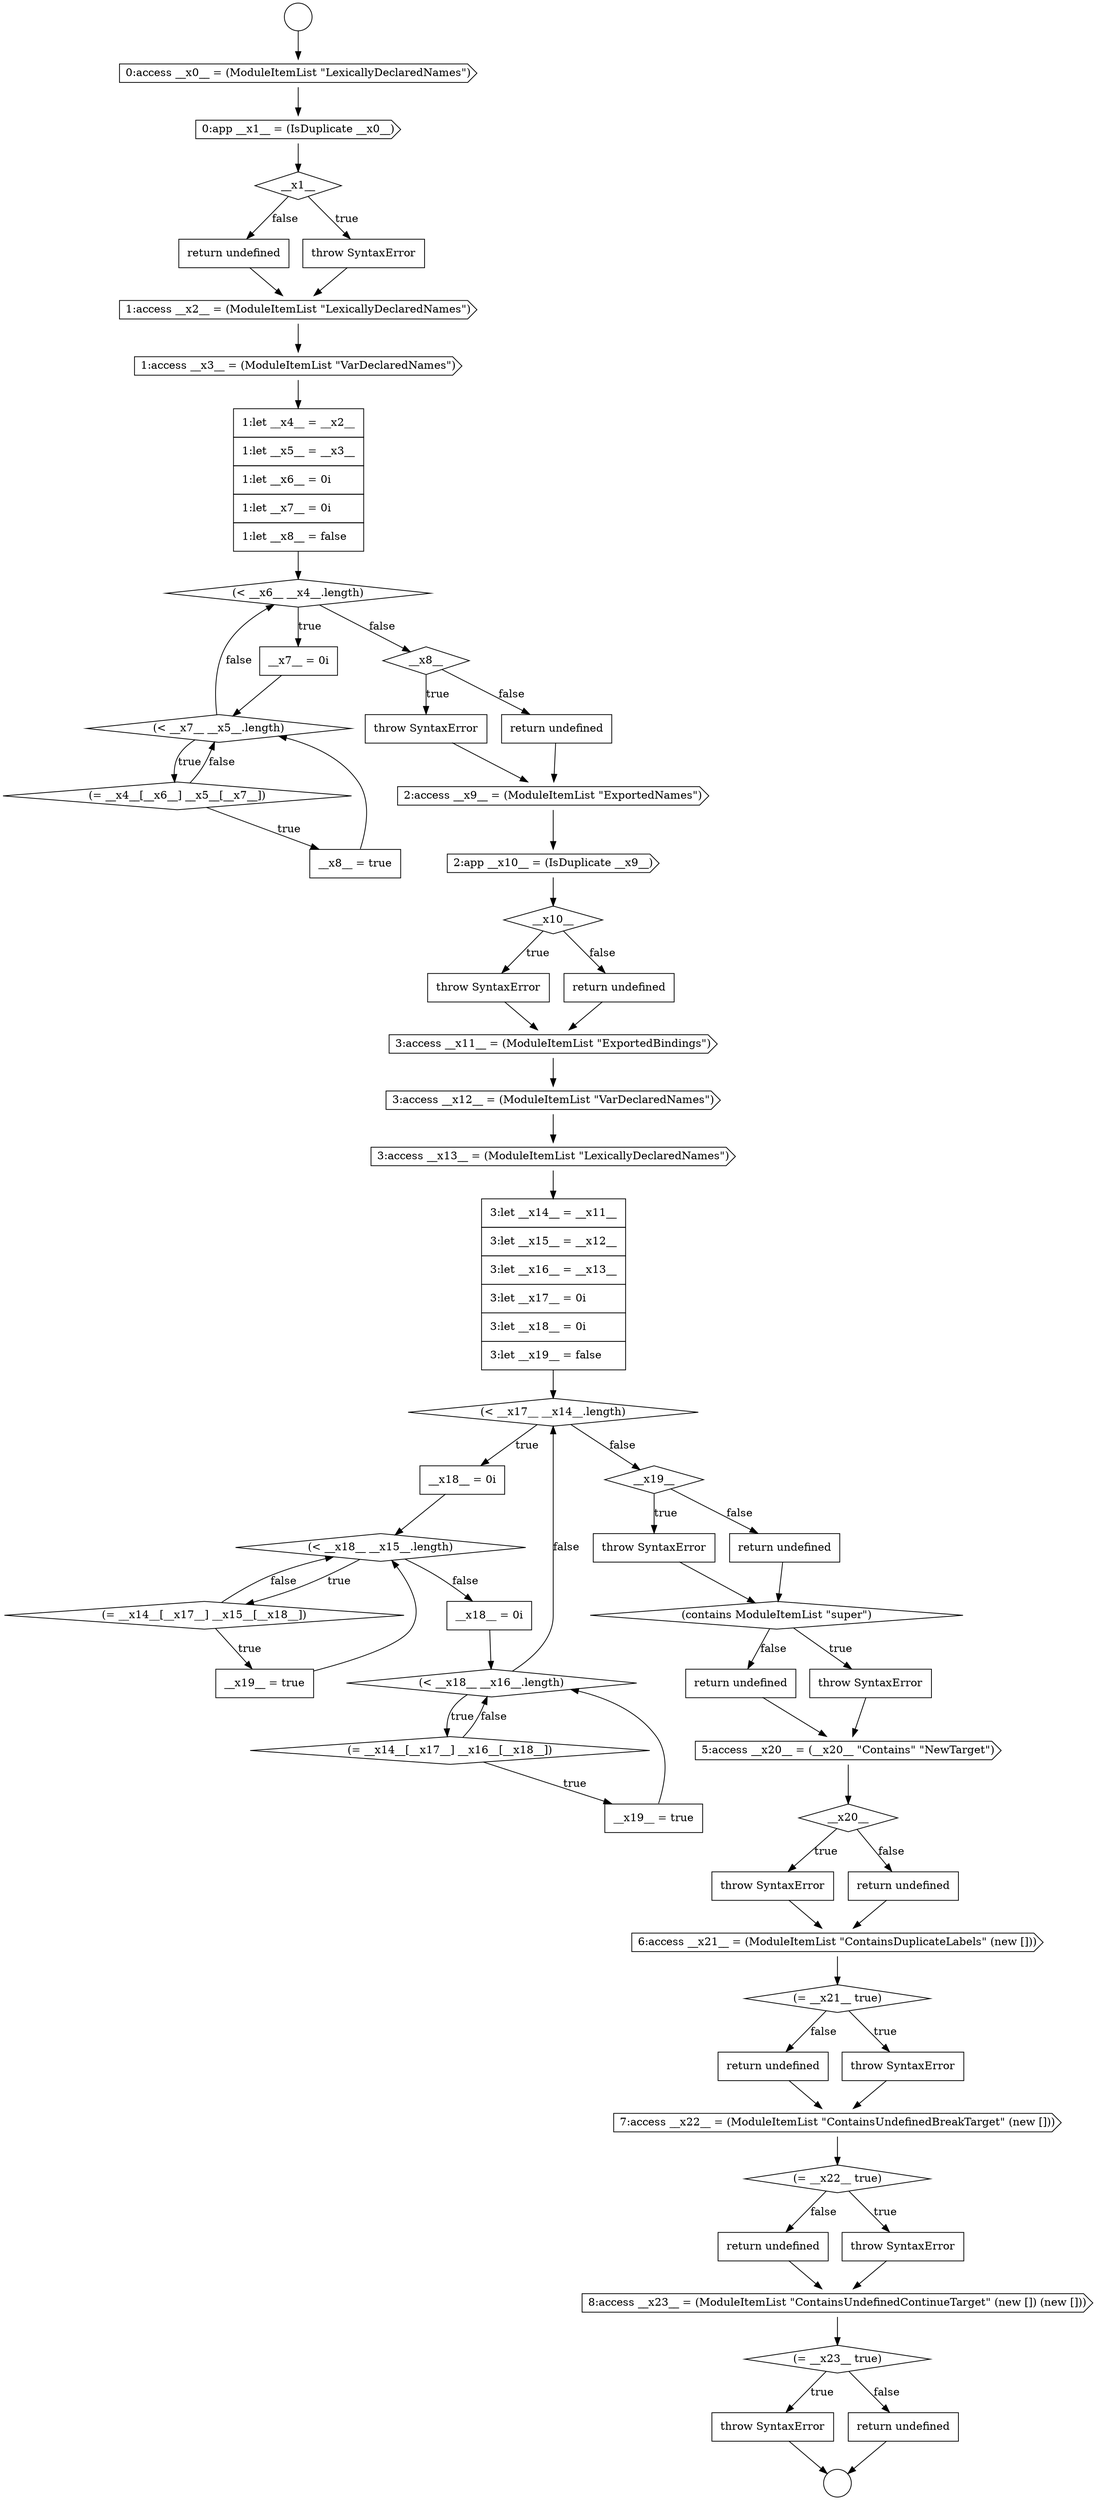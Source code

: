 digraph {
  node19550 [shape=none, margin=0, label=<<font color="black">
    <table border="0" cellborder="1" cellspacing="0" cellpadding="10">
      <tr><td align="left">return undefined</td></tr>
    </table>
  </font>> color="black" fillcolor="white" style=filled]
  node19561 [shape=none, margin=0, label=<<font color="black">
    <table border="0" cellborder="1" cellspacing="0" cellpadding="10">
      <tr><td align="left">return undefined</td></tr>
    </table>
  </font>> color="black" fillcolor="white" style=filled]
  node19588 [shape=none, margin=0, label=<<font color="black">
    <table border="0" cellborder="1" cellspacing="0" cellpadding="10">
      <tr><td align="left">throw SyntaxError</td></tr>
    </table>
  </font>> color="black" fillcolor="white" style=filled]
  node19547 [shape=cds, label=<<font color="black">0:app __x1__ = (IsDuplicate __x0__)</font>> color="black" fillcolor="white" style=filled]
  node19583 [shape=diamond, label=<<font color="black">(contains ModuleItemList &quot;super&quot;)</font>> color="black" fillcolor="white" style=filled]
  node19599 [shape=diamond, label=<<font color="black">(= __x23__ true)</font>> color="black" fillcolor="white" style=filled]
  node19563 [shape=cds, label=<<font color="black">2:app __x10__ = (IsDuplicate __x9__)</font>> color="black" fillcolor="white" style=filled]
  node19584 [shape=none, margin=0, label=<<font color="black">
    <table border="0" cellborder="1" cellspacing="0" cellpadding="10">
      <tr><td align="left">throw SyntaxError</td></tr>
    </table>
  </font>> color="black" fillcolor="white" style=filled]
  node19597 [shape=none, margin=0, label=<<font color="black">
    <table border="0" cellborder="1" cellspacing="0" cellpadding="10">
      <tr><td align="left">return undefined</td></tr>
    </table>
  </font>> color="black" fillcolor="white" style=filled]
  node19594 [shape=cds, label=<<font color="black">7:access __x22__ = (ModuleItemList &quot;ContainsUndefinedBreakTarget&quot; (new []))</font>> color="black" fillcolor="white" style=filled]
  node19572 [shape=none, margin=0, label=<<font color="black">
    <table border="0" cellborder="1" cellspacing="0" cellpadding="10">
      <tr><td align="left">__x18__ = 0i</td></tr>
    </table>
  </font>> color="black" fillcolor="white" style=filled]
  node19582 [shape=none, margin=0, label=<<font color="black">
    <table border="0" cellborder="1" cellspacing="0" cellpadding="10">
      <tr><td align="left">return undefined</td></tr>
    </table>
  </font>> color="black" fillcolor="white" style=filled]
  node19565 [shape=none, margin=0, label=<<font color="black">
    <table border="0" cellborder="1" cellspacing="0" cellpadding="10">
      <tr><td align="left">throw SyntaxError</td></tr>
    </table>
  </font>> color="black" fillcolor="white" style=filled]
  node19575 [shape=none, margin=0, label=<<font color="black">
    <table border="0" cellborder="1" cellspacing="0" cellpadding="10">
      <tr><td align="left">__x19__ = true</td></tr>
    </table>
  </font>> color="black" fillcolor="white" style=filled]
  node19553 [shape=none, margin=0, label=<<font color="black">
    <table border="0" cellborder="1" cellspacing="0" cellpadding="10">
      <tr><td align="left">1:let __x4__ = __x2__</td></tr>
      <tr><td align="left">1:let __x5__ = __x3__</td></tr>
      <tr><td align="left">1:let __x6__ = 0i</td></tr>
      <tr><td align="left">1:let __x7__ = 0i</td></tr>
      <tr><td align="left">1:let __x8__ = false</td></tr>
    </table>
  </font>> color="black" fillcolor="white" style=filled]
  node19578 [shape=diamond, label=<<font color="black">(= __x14__[__x17__] __x16__[__x18__])</font>> color="black" fillcolor="white" style=filled]
  node19557 [shape=diamond, label=<<font color="black">(= __x4__[__x6__] __x5__[__x7__])</font>> color="black" fillcolor="white" style=filled]
  node19589 [shape=none, margin=0, label=<<font color="black">
    <table border="0" cellborder="1" cellspacing="0" cellpadding="10">
      <tr><td align="left">return undefined</td></tr>
    </table>
  </font>> color="black" fillcolor="white" style=filled]
  node19544 [shape=circle label=" " color="black" fillcolor="white" style=filled]
  node19598 [shape=cds, label=<<font color="black">8:access __x23__ = (ModuleItemList &quot;ContainsUndefinedContinueTarget&quot; (new []) (new []))</font>> color="black" fillcolor="white" style=filled]
  node19585 [shape=none, margin=0, label=<<font color="black">
    <table border="0" cellborder="1" cellspacing="0" cellpadding="10">
      <tr><td align="left">return undefined</td></tr>
    </table>
  </font>> color="black" fillcolor="white" style=filled]
  node19591 [shape=diamond, label=<<font color="black">(= __x21__ true)</font>> color="black" fillcolor="white" style=filled]
  node19546 [shape=cds, label=<<font color="black">0:access __x0__ = (ModuleItemList &quot;LexicallyDeclaredNames&quot;)</font>> color="black" fillcolor="white" style=filled]
  node19595 [shape=diamond, label=<<font color="black">(= __x22__ true)</font>> color="black" fillcolor="white" style=filled]
  node19571 [shape=diamond, label=<<font color="black">(&lt; __x17__ __x14__.length)</font>> color="black" fillcolor="white" style=filled]
  node19551 [shape=cds, label=<<font color="black">1:access __x2__ = (ModuleItemList &quot;LexicallyDeclaredNames&quot;)</font>> color="black" fillcolor="white" style=filled]
  node19556 [shape=diamond, label=<<font color="black">(&lt; __x7__ __x5__.length)</font>> color="black" fillcolor="white" style=filled]
  node19566 [shape=none, margin=0, label=<<font color="black">
    <table border="0" cellborder="1" cellspacing="0" cellpadding="10">
      <tr><td align="left">return undefined</td></tr>
    </table>
  </font>> color="black" fillcolor="white" style=filled]
  node19579 [shape=none, margin=0, label=<<font color="black">
    <table border="0" cellborder="1" cellspacing="0" cellpadding="10">
      <tr><td align="left">__x19__ = true</td></tr>
    </table>
  </font>> color="black" fillcolor="white" style=filled]
  node19562 [shape=cds, label=<<font color="black">2:access __x9__ = (ModuleItemList &quot;ExportedNames&quot;)</font>> color="black" fillcolor="white" style=filled]
  node19596 [shape=none, margin=0, label=<<font color="black">
    <table border="0" cellborder="1" cellspacing="0" cellpadding="10">
      <tr><td align="left">throw SyntaxError</td></tr>
    </table>
  </font>> color="black" fillcolor="white" style=filled]
  node19570 [shape=none, margin=0, label=<<font color="black">
    <table border="0" cellborder="1" cellspacing="0" cellpadding="10">
      <tr><td align="left">3:let __x14__ = __x11__</td></tr>
      <tr><td align="left">3:let __x15__ = __x12__</td></tr>
      <tr><td align="left">3:let __x16__ = __x13__</td></tr>
      <tr><td align="left">3:let __x17__ = 0i</td></tr>
      <tr><td align="left">3:let __x18__ = 0i</td></tr>
      <tr><td align="left">3:let __x19__ = false</td></tr>
    </table>
  </font>> color="black" fillcolor="white" style=filled]
  node19555 [shape=none, margin=0, label=<<font color="black">
    <table border="0" cellborder="1" cellspacing="0" cellpadding="10">
      <tr><td align="left">__x7__ = 0i</td></tr>
    </table>
  </font>> color="black" fillcolor="white" style=filled]
  node19560 [shape=none, margin=0, label=<<font color="black">
    <table border="0" cellborder="1" cellspacing="0" cellpadding="10">
      <tr><td align="left">throw SyntaxError</td></tr>
    </table>
  </font>> color="black" fillcolor="white" style=filled]
  node19552 [shape=cds, label=<<font color="black">1:access __x3__ = (ModuleItemList &quot;VarDeclaredNames&quot;)</font>> color="black" fillcolor="white" style=filled]
  node19548 [shape=diamond, label=<<font color="black">__x1__</font>> color="black" fillcolor="white" style=filled]
  node19587 [shape=diamond, label=<<font color="black">__x20__</font>> color="black" fillcolor="white" style=filled]
  node19580 [shape=diamond, label=<<font color="black">__x19__</font>> color="black" fillcolor="white" style=filled]
  node19567 [shape=cds, label=<<font color="black">3:access __x11__ = (ModuleItemList &quot;ExportedBindings&quot;)</font>> color="black" fillcolor="white" style=filled]
  node19574 [shape=diamond, label=<<font color="black">(= __x14__[__x17__] __x15__[__x18__])</font>> color="black" fillcolor="white" style=filled]
  node19549 [shape=none, margin=0, label=<<font color="black">
    <table border="0" cellborder="1" cellspacing="0" cellpadding="10">
      <tr><td align="left">throw SyntaxError</td></tr>
    </table>
  </font>> color="black" fillcolor="white" style=filled]
  node19569 [shape=cds, label=<<font color="black">3:access __x13__ = (ModuleItemList &quot;LexicallyDeclaredNames&quot;)</font>> color="black" fillcolor="white" style=filled]
  node19593 [shape=none, margin=0, label=<<font color="black">
    <table border="0" cellborder="1" cellspacing="0" cellpadding="10">
      <tr><td align="left">return undefined</td></tr>
    </table>
  </font>> color="black" fillcolor="white" style=filled]
  node19581 [shape=none, margin=0, label=<<font color="black">
    <table border="0" cellborder="1" cellspacing="0" cellpadding="10">
      <tr><td align="left">throw SyntaxError</td></tr>
    </table>
  </font>> color="black" fillcolor="white" style=filled]
  node19554 [shape=diamond, label=<<font color="black">(&lt; __x6__ __x4__.length)</font>> color="black" fillcolor="white" style=filled]
  node19576 [shape=none, margin=0, label=<<font color="black">
    <table border="0" cellborder="1" cellspacing="0" cellpadding="10">
      <tr><td align="left">__x18__ = 0i</td></tr>
    </table>
  </font>> color="black" fillcolor="white" style=filled]
  node19559 [shape=diamond, label=<<font color="black">__x8__</font>> color="black" fillcolor="white" style=filled]
  node19600 [shape=none, margin=0, label=<<font color="black">
    <table border="0" cellborder="1" cellspacing="0" cellpadding="10">
      <tr><td align="left">throw SyntaxError</td></tr>
    </table>
  </font>> color="black" fillcolor="white" style=filled]
  node19590 [shape=cds, label=<<font color="black">6:access __x21__ = (ModuleItemList &quot;ContainsDuplicateLabels&quot; (new []))</font>> color="black" fillcolor="white" style=filled]
  node19577 [shape=diamond, label=<<font color="black">(&lt; __x18__ __x16__.length)</font>> color="black" fillcolor="white" style=filled]
  node19564 [shape=diamond, label=<<font color="black">__x10__</font>> color="black" fillcolor="white" style=filled]
  node19558 [shape=none, margin=0, label=<<font color="black">
    <table border="0" cellborder="1" cellspacing="0" cellpadding="10">
      <tr><td align="left">__x8__ = true</td></tr>
    </table>
  </font>> color="black" fillcolor="white" style=filled]
  node19586 [shape=cds, label=<<font color="black">5:access __x20__ = (__x20__ &quot;Contains&quot; &quot;NewTarget&quot;)</font>> color="black" fillcolor="white" style=filled]
  node19601 [shape=none, margin=0, label=<<font color="black">
    <table border="0" cellborder="1" cellspacing="0" cellpadding="10">
      <tr><td align="left">return undefined</td></tr>
    </table>
  </font>> color="black" fillcolor="white" style=filled]
  node19573 [shape=diamond, label=<<font color="black">(&lt; __x18__ __x15__.length)</font>> color="black" fillcolor="white" style=filled]
  node19568 [shape=cds, label=<<font color="black">3:access __x12__ = (ModuleItemList &quot;VarDeclaredNames&quot;)</font>> color="black" fillcolor="white" style=filled]
  node19545 [shape=circle label=" " color="black" fillcolor="white" style=filled]
  node19592 [shape=none, margin=0, label=<<font color="black">
    <table border="0" cellborder="1" cellspacing="0" cellpadding="10">
      <tr><td align="left">throw SyntaxError</td></tr>
    </table>
  </font>> color="black" fillcolor="white" style=filled]
  node19568 -> node19569 [ color="black"]
  node19599 -> node19600 [label=<<font color="black">true</font>> color="black"]
  node19599 -> node19601 [label=<<font color="black">false</font>> color="black"]
  node19598 -> node19599 [ color="black"]
  node19576 -> node19577 [ color="black"]
  node19587 -> node19588 [label=<<font color="black">true</font>> color="black"]
  node19587 -> node19589 [label=<<font color="black">false</font>> color="black"]
  node19559 -> node19560 [label=<<font color="black">true</font>> color="black"]
  node19559 -> node19561 [label=<<font color="black">false</font>> color="black"]
  node19561 -> node19562 [ color="black"]
  node19572 -> node19573 [ color="black"]
  node19590 -> node19591 [ color="black"]
  node19560 -> node19562 [ color="black"]
  node19583 -> node19584 [label=<<font color="black">true</font>> color="black"]
  node19583 -> node19585 [label=<<font color="black">false</font>> color="black"]
  node19563 -> node19564 [ color="black"]
  node19594 -> node19595 [ color="black"]
  node19577 -> node19578 [label=<<font color="black">true</font>> color="black"]
  node19577 -> node19571 [label=<<font color="black">false</font>> color="black"]
  node19601 -> node19545 [ color="black"]
  node19600 -> node19545 [ color="black"]
  node19546 -> node19547 [ color="black"]
  node19578 -> node19579 [label=<<font color="black">true</font>> color="black"]
  node19578 -> node19577 [label=<<font color="black">false</font>> color="black"]
  node19558 -> node19556 [ color="black"]
  node19581 -> node19583 [ color="black"]
  node19593 -> node19594 [ color="black"]
  node19595 -> node19596 [label=<<font color="black">true</font>> color="black"]
  node19595 -> node19597 [label=<<font color="black">false</font>> color="black"]
  node19591 -> node19592 [label=<<font color="black">true</font>> color="black"]
  node19591 -> node19593 [label=<<font color="black">false</font>> color="black"]
  node19588 -> node19590 [ color="black"]
  node19555 -> node19556 [ color="black"]
  node19544 -> node19546 [ color="black"]
  node19566 -> node19567 [ color="black"]
  node19585 -> node19586 [ color="black"]
  node19569 -> node19570 [ color="black"]
  node19596 -> node19598 [ color="black"]
  node19589 -> node19590 [ color="black"]
  node19549 -> node19551 [ color="black"]
  node19586 -> node19587 [ color="black"]
  node19553 -> node19554 [ color="black"]
  node19575 -> node19573 [ color="black"]
  node19552 -> node19553 [ color="black"]
  node19554 -> node19555 [label=<<font color="black">true</font>> color="black"]
  node19554 -> node19559 [label=<<font color="black">false</font>> color="black"]
  node19573 -> node19574 [label=<<font color="black">true</font>> color="black"]
  node19573 -> node19576 [label=<<font color="black">false</font>> color="black"]
  node19551 -> node19552 [ color="black"]
  node19564 -> node19565 [label=<<font color="black">true</font>> color="black"]
  node19564 -> node19566 [label=<<font color="black">false</font>> color="black"]
  node19556 -> node19557 [label=<<font color="black">true</font>> color="black"]
  node19556 -> node19554 [label=<<font color="black">false</font>> color="black"]
  node19582 -> node19583 [ color="black"]
  node19565 -> node19567 [ color="black"]
  node19580 -> node19581 [label=<<font color="black">true</font>> color="black"]
  node19580 -> node19582 [label=<<font color="black">false</font>> color="black"]
  node19574 -> node19575 [label=<<font color="black">true</font>> color="black"]
  node19574 -> node19573 [label=<<font color="black">false</font>> color="black"]
  node19550 -> node19551 [ color="black"]
  node19584 -> node19586 [ color="black"]
  node19571 -> node19572 [label=<<font color="black">true</font>> color="black"]
  node19571 -> node19580 [label=<<font color="black">false</font>> color="black"]
  node19579 -> node19577 [ color="black"]
  node19562 -> node19563 [ color="black"]
  node19547 -> node19548 [ color="black"]
  node19557 -> node19558 [label=<<font color="black">true</font>> color="black"]
  node19557 -> node19556 [label=<<font color="black">false</font>> color="black"]
  node19597 -> node19598 [ color="black"]
  node19567 -> node19568 [ color="black"]
  node19570 -> node19571 [ color="black"]
  node19548 -> node19549 [label=<<font color="black">true</font>> color="black"]
  node19548 -> node19550 [label=<<font color="black">false</font>> color="black"]
  node19592 -> node19594 [ color="black"]
}
